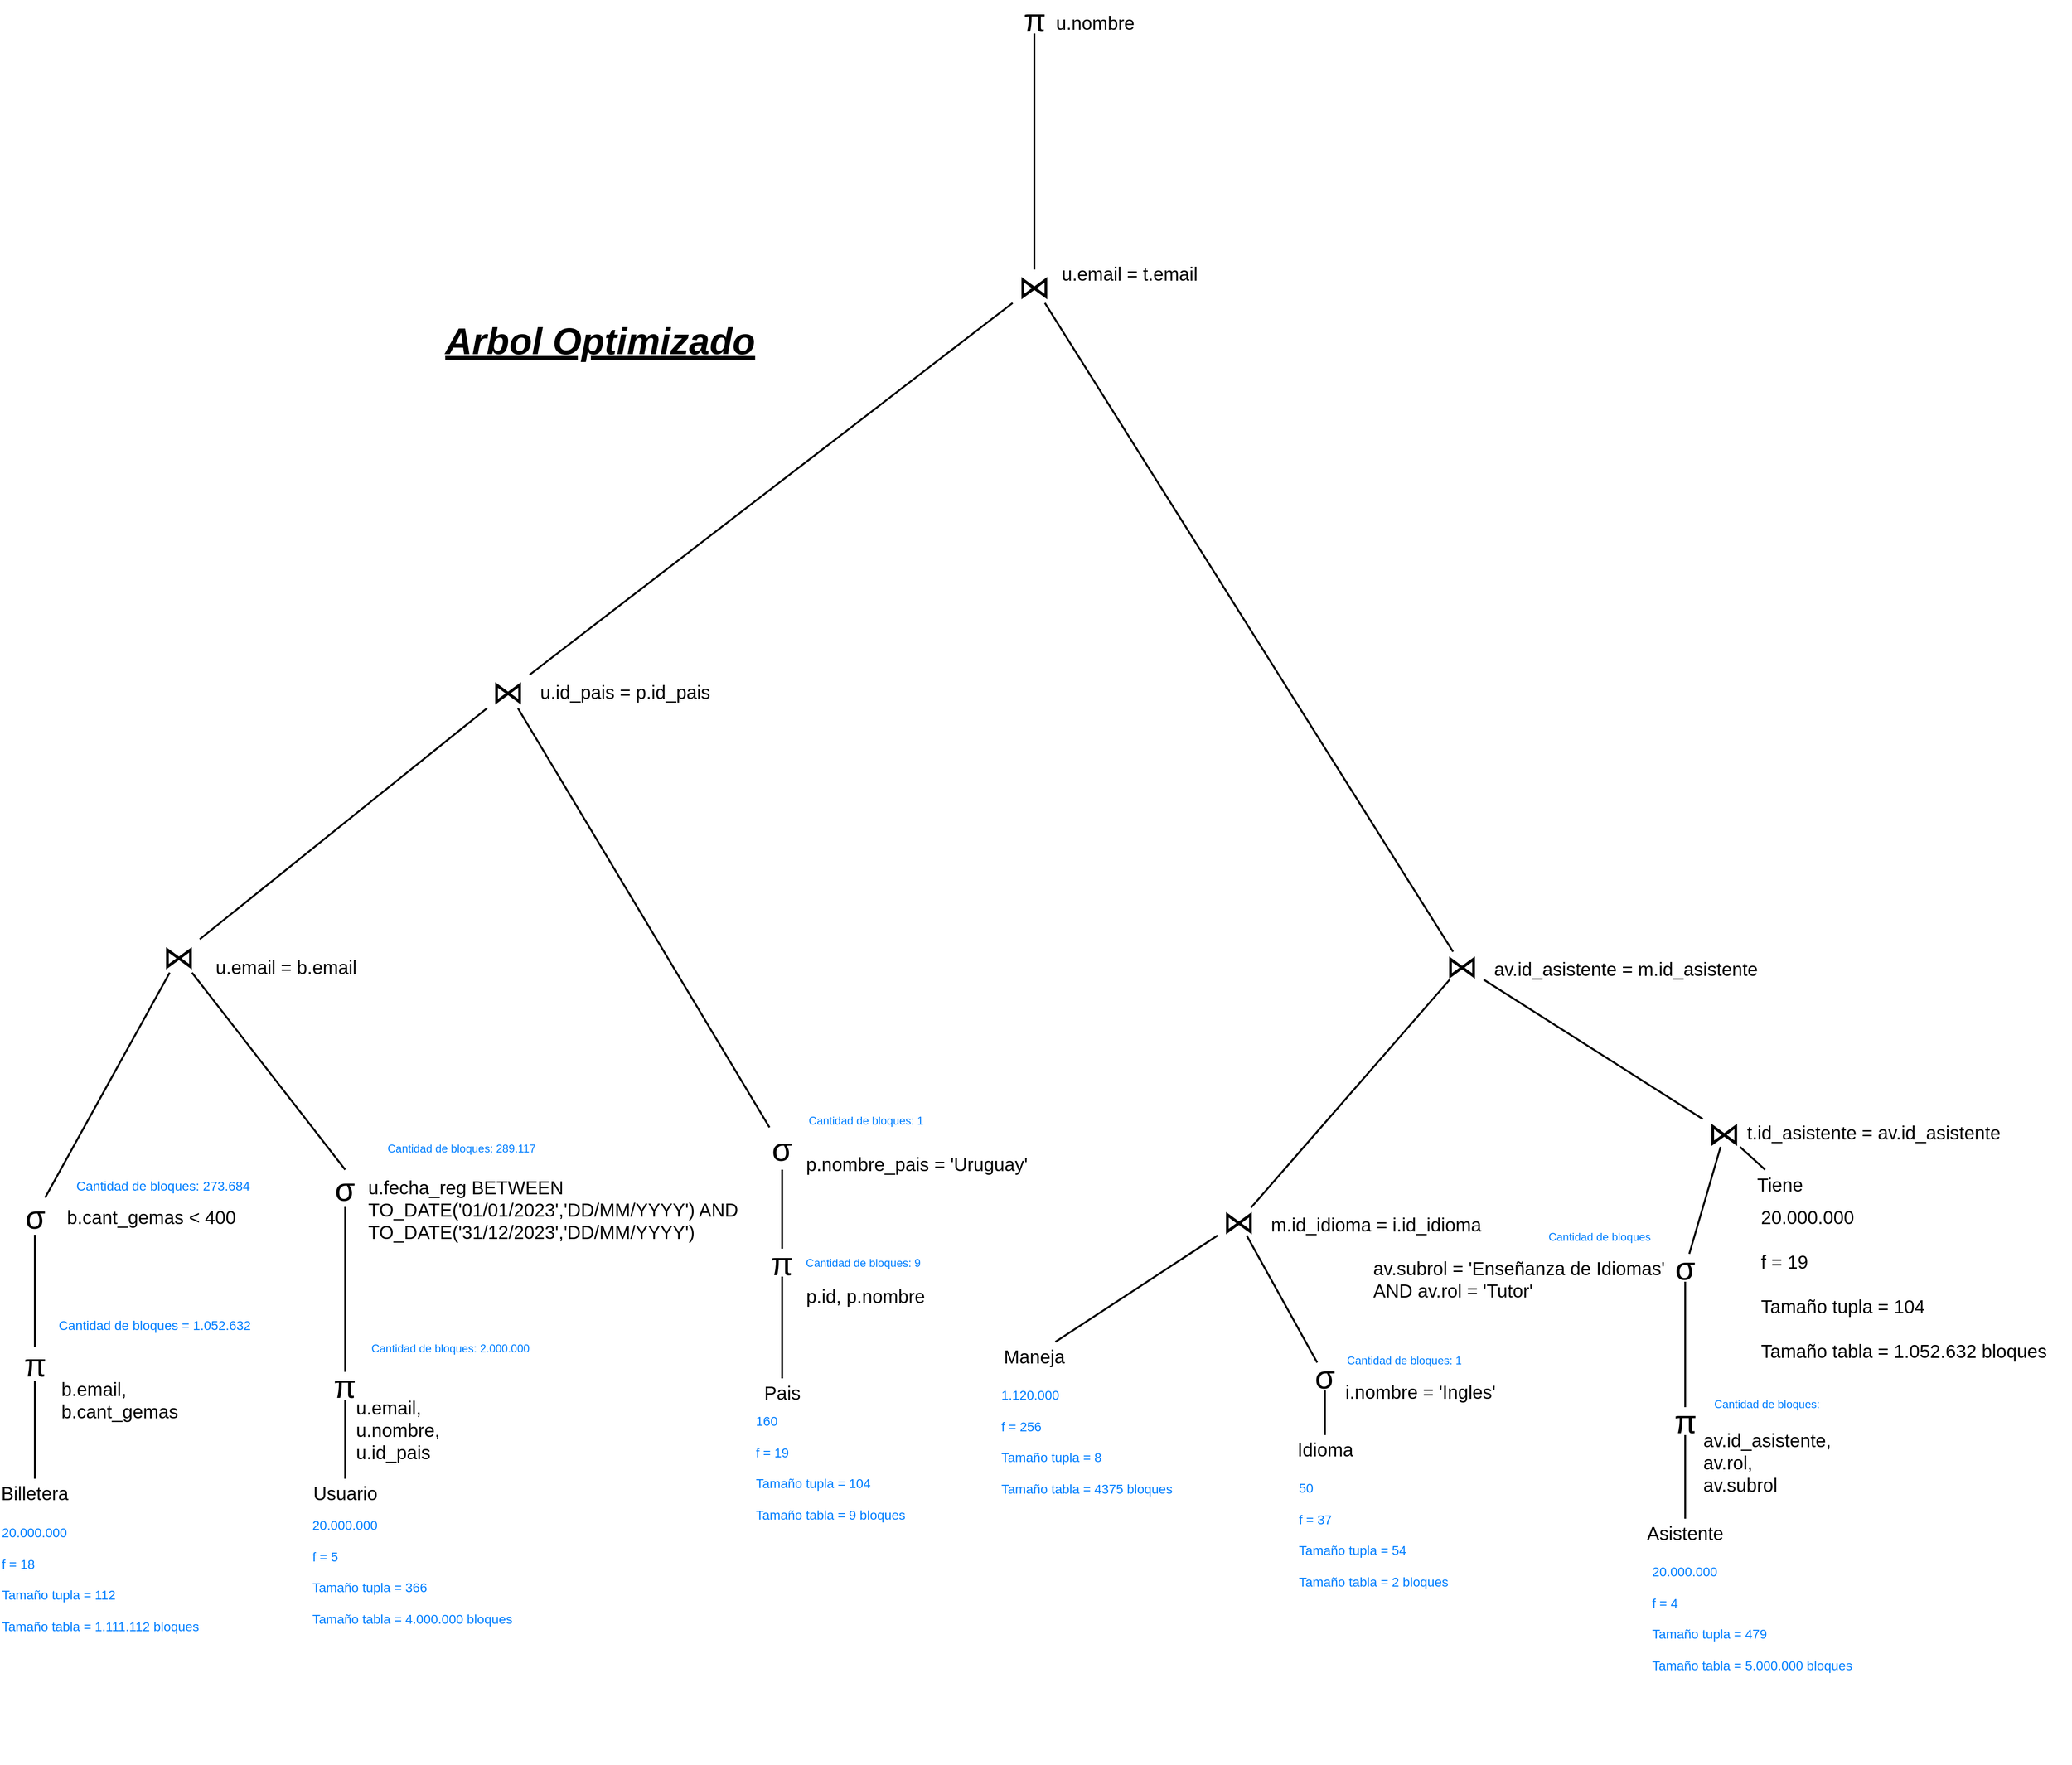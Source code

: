 <mxfile>
    <diagram id="ld3mcQhA281-zXJmEGoM" name="Page-1">
        <mxGraphModel dx="-258" dy="1694" grid="1" gridSize="10" guides="1" tooltips="1" connect="1" arrows="1" fold="1" page="1" pageScale="1" pageWidth="827" pageHeight="1169" math="0" shadow="0">
            <root>
                <mxCell id="0"/>
                <mxCell id="1" parent="0"/>
                <mxCell id="2" style="edgeStyle=none;shape=connector;rounded=1;html=1;labelBackgroundColor=none;strokeWidth=2;fontFamily=Helvetica;fontSize=20;fontColor=default;endArrow=none;endFill=0;exitX=0.5;exitY=0;exitDx=0;exitDy=0;fontStyle=0" parent="1" source="16" target="50" edge="1">
                    <mxGeometry relative="1" as="geometry">
                        <mxPoint x="1638.75" y="705" as="sourcePoint"/>
                        <mxPoint x="1238.75" y="695" as="targetPoint"/>
                    </mxGeometry>
                </mxCell>
                <mxCell id="3" style="rounded=0;orthogonalLoop=1;jettySize=auto;html=1;endArrow=none;endFill=0;labelBackgroundColor=none;fontColor=default;strokeWidth=2;fontSize=20;fontStyle=0" parent="1" source="4" target="13" edge="1">
                    <mxGeometry relative="1" as="geometry">
                        <mxPoint x="1446.25" y="900" as="targetPoint"/>
                    </mxGeometry>
                </mxCell>
                <mxCell id="4" value="Usuario" style="text;html=1;align=center;verticalAlign=middle;whiteSpace=wrap;rounded=0;fontSize=20;labelBackgroundColor=none;strokeWidth=2;fontColor=default;fontStyle=0" parent="1" vertex="1">
                    <mxGeometry x="1408.75" y="995" width="75" height="30" as="geometry"/>
                </mxCell>
                <mxCell id="5" style="edgeStyle=none;shape=connector;rounded=1;html=1;labelBackgroundColor=none;strokeWidth=2;fontFamily=Helvetica;fontSize=20;fontColor=default;endArrow=none;endFill=0;fontStyle=0" parent="1" source="20" target="9" edge="1">
                    <mxGeometry relative="1" as="geometry">
                        <mxPoint x="1948.755" y="767" as="targetPoint"/>
                        <mxPoint x="1975.31" y="816" as="sourcePoint"/>
                    </mxGeometry>
                </mxCell>
                <mxCell id="6" style="rounded=0;orthogonalLoop=1;jettySize=auto;html=1;endArrow=none;endFill=0;labelBackgroundColor=none;fontColor=default;strokeWidth=2;fontSize=20;fontStyle=0" parent="1" source="7" target="18" edge="1">
                    <mxGeometry relative="1" as="geometry">
                        <mxPoint x="1916.25" y="867.5" as="sourcePoint"/>
                    </mxGeometry>
                </mxCell>
                <mxCell id="7" value="Pais" style="text;html=1;align=center;verticalAlign=middle;whiteSpace=wrap;rounded=0;fontSize=20;labelBackgroundColor=none;strokeWidth=2;fontColor=default;fontStyle=0" parent="1" vertex="1">
                    <mxGeometry x="1878.75" y="887" width="75" height="30" as="geometry"/>
                </mxCell>
                <mxCell id="8" style="edgeStyle=none;shape=connector;rounded=1;orthogonalLoop=1;jettySize=auto;html=1;strokeWidth=2;align=center;verticalAlign=middle;fontFamily=Helvetica;fontSize=20;fontColor=default;labelBackgroundColor=none;endArrow=none;endFill=0;fontStyle=0" parent="1" source="9" target="60" edge="1">
                    <mxGeometry relative="1" as="geometry">
                        <mxPoint x="2169.75" y="352.0" as="targetPoint"/>
                    </mxGeometry>
                </mxCell>
                <mxCell id="9" value="&lt;span style=&quot;font-family: sans-serif; text-align: start; font-size: 35px;&quot;&gt;&lt;font style=&quot;font-size: 35px;&quot;&gt;⋈&lt;/font&gt;&lt;/span&gt;" style="text;html=1;align=center;verticalAlign=middle;whiteSpace=wrap;rounded=0;fontSize=35;labelBackgroundColor=none;strokeWidth=2;fontColor=default;fontStyle=0" parent="1" vertex="1">
                    <mxGeometry x="1583.75" y="130" width="75" height="36" as="geometry"/>
                </mxCell>
                <mxCell id="10" value="&lt;span style=&quot;font-family: Helvetica; font-size: 20px; font-style: normal; font-variant-ligatures: normal; font-variant-caps: normal; letter-spacing: normal; orphans: 2; text-align: left; text-indent: 0px; text-transform: none; widows: 2; word-spacing: 0px; -webkit-text-stroke-width: 0px; white-space: normal; text-decoration-thickness: initial; text-decoration-style: initial; text-decoration-color: initial; float: none; display: inline !important;&quot;&gt;u.id_pais = p.id_pais&lt;/span&gt;" style="text;whiteSpace=wrap;html=1;labelBackgroundColor=none;verticalAlign=middle;strokeWidth=2;fontColor=default;fontSize=20;fontStyle=0" parent="1" vertex="1">
                    <mxGeometry x="1654" y="132.5" width="220" height="31" as="geometry"/>
                </mxCell>
                <mxCell id="11" value="&lt;span style=&quot;font-size: 20px;&quot;&gt;u.email,&amp;nbsp;&lt;/span&gt;&lt;div style=&quot;font-size: 20px;&quot;&gt;&lt;span style=&quot;font-size: 20px;&quot;&gt;u.nombre,&amp;nbsp;&lt;/span&gt;&lt;/div&gt;&lt;div style=&quot;font-size: 20px;&quot;&gt;&lt;span style=&quot;font-size: 20px;&quot;&gt;u.id_pais&lt;/span&gt;&lt;/div&gt;" style="text;whiteSpace=wrap;html=1;labelBackgroundColor=none;verticalAlign=top;strokeWidth=2;fontColor=default;fontSize=20;fontStyle=0" parent="1" vertex="1">
                    <mxGeometry x="1456.25" y="900" width="112.5" height="90" as="geometry"/>
                </mxCell>
                <mxCell id="12" style="rounded=0;orthogonalLoop=1;jettySize=auto;html=1;endArrow=none;endFill=0;fontStyle=0;fontSize=20;labelBackgroundColor=none;fontColor=default;strokeWidth=2;" parent="1" source="13" target="16" edge="1">
                    <mxGeometry relative="1" as="geometry"/>
                </mxCell>
                <mxCell id="13" value="&lt;span style=&quot;font-family: Helvetica; font-style: normal; font-variant-ligatures: normal; font-variant-caps: normal; letter-spacing: normal; orphans: 2; text-indent: 0px; text-transform: none; widows: 2; word-spacing: 0px; -webkit-text-stroke-width: 0px; white-space: normal; text-decoration-thickness: initial; text-decoration-style: initial; text-decoration-color: initial; float: none; font-size: 35px; display: inline !important;&quot;&gt;&lt;font style=&quot;font-size: 35px;&quot;&gt;&lt;span style=&quot;font-size: 35px;&quot;&gt;π&lt;/span&gt;&lt;/font&gt;&lt;/span&gt;" style="text;whiteSpace=wrap;html=1;align=center;verticalAlign=middle;fontSize=35;labelBackgroundColor=none;strokeWidth=2;fontColor=default;fontStyle=0" parent="1" vertex="1">
                    <mxGeometry x="1436.25" y="880" width="20" height="30" as="geometry"/>
                </mxCell>
                <mxCell id="14" value="&lt;span style=&quot;font-family: Helvetica; font-size: 20px; font-style: normal; font-variant-ligatures: normal; font-variant-caps: normal; letter-spacing: normal; orphans: 2; text-align: left; text-indent: 0px; text-transform: none; widows: 2; word-spacing: 0px; -webkit-text-stroke-width: 0px; white-space: normal; text-decoration-thickness: initial; text-decoration-style: initial; text-decoration-color: initial; float: none; display: inline !important;&quot;&gt;p.nombre_pais = 'Uruguay'&lt;/span&gt;" style="text;whiteSpace=wrap;html=1;labelBackgroundColor=none;fontSize=20;strokeWidth=2;fontColor=default;fontStyle=0" parent="1" vertex="1">
                    <mxGeometry x="1940" y="638" width="250" height="35" as="geometry"/>
                </mxCell>
                <mxCell id="15" value="&lt;span style=&quot;font-family: Helvetica; font-size: 20px; font-style: normal; font-variant-ligatures: normal; font-variant-caps: normal; letter-spacing: normal; orphans: 2; text-align: left; text-indent: 0px; text-transform: none; widows: 2; word-spacing: 0px; -webkit-text-stroke-width: 0px; white-space: normal; text-decoration-thickness: initial; text-decoration-style: initial; text-decoration-color: initial; float: none; display: inline !important;&quot;&gt;u.fecha_reg BETWEEN TO_DATE('01/01/2023','DD/MM/YYYY') AND TO_DATE('31/12/2023','DD/MM/YYYY')&lt;/span&gt;" style="text;whiteSpace=wrap;html=1;labelBackgroundColor=none;strokeWidth=2;fontColor=default;fontSize=20;fontStyle=0" parent="1" vertex="1">
                    <mxGeometry x="1468.75" y="662.5" width="410" height="100" as="geometry"/>
                </mxCell>
                <mxCell id="16" value="&lt;span style=&quot;font-size: 35px;&quot;&gt;σ &lt;/span&gt;" style="text;html=1;align=center;verticalAlign=middle;whiteSpace=wrap;rounded=0;fontFamily=Helvetica;fontSize=35;labelBackgroundColor=none;strokeWidth=2;fontColor=default;fontStyle=0" parent="1" vertex="1">
                    <mxGeometry x="1416.25" y="662.5" width="60" height="40" as="geometry"/>
                </mxCell>
                <mxCell id="17" style="edgeStyle=none;shape=connector;rounded=0;orthogonalLoop=1;jettySize=auto;html=1;align=center;verticalAlign=middle;fontFamily=Helvetica;fontSize=20;fontColor=default;labelBackgroundColor=none;endArrow=none;endFill=0;strokeWidth=2;fontStyle=0" parent="1" source="18" target="20" edge="1">
                    <mxGeometry relative="1" as="geometry"/>
                </mxCell>
                <mxCell id="18" value="&lt;span style=&quot;font-family: Helvetica; font-style: normal; font-variant-ligatures: normal; font-variant-caps: normal; letter-spacing: normal; orphans: 2; text-indent: 0px; text-transform: none; widows: 2; word-spacing: 0px; -webkit-text-stroke-width: 0px; white-space: normal; text-decoration-thickness: initial; text-decoration-style: initial; text-decoration-color: initial; float: none; font-size: 35px; display: inline !important;&quot;&gt;&lt;font style=&quot;font-size: 35px;&quot;&gt;&lt;span style=&quot;font-size: 35px;&quot;&gt;π&lt;/span&gt;&lt;/font&gt;&lt;/span&gt;" style="text;whiteSpace=wrap;html=1;align=center;verticalAlign=middle;fontSize=35;labelBackgroundColor=none;strokeWidth=2;fontColor=default;fontStyle=0" parent="1" vertex="1">
                    <mxGeometry x="1906.25" y="747.5" width="20" height="30" as="geometry"/>
                </mxCell>
                <mxCell id="19" value="p.id, p.nombre" style="text;html=1;align=center;verticalAlign=middle;whiteSpace=wrap;rounded=0;fontFamily=Helvetica;fontSize=20;labelBackgroundColor=none;strokeWidth=2;fontColor=default;fontStyle=0" parent="1" vertex="1">
                    <mxGeometry x="1926.25" y="783" width="160" height="30" as="geometry"/>
                </mxCell>
                <mxCell id="20" value="&lt;span style=&quot;font-size: 35px;&quot;&gt;σ &lt;/span&gt;" style="text;html=1;align=center;verticalAlign=middle;whiteSpace=wrap;rounded=0;fontFamily=Helvetica;fontSize=35;labelBackgroundColor=none;strokeWidth=2;fontColor=default;fontStyle=0" parent="1" vertex="1">
                    <mxGeometry x="1886.25" y="617" width="60" height="45.5" as="geometry"/>
                </mxCell>
                <mxCell id="21" style="edgeStyle=none;shape=connector;rounded=1;html=1;labelBackgroundColor=none;strokeWidth=2;fontFamily=Helvetica;fontSize=20;fontColor=default;endArrow=none;endFill=0;fontStyle=0" parent="1" source="29" target="27" edge="1">
                    <mxGeometry relative="1" as="geometry">
                        <mxPoint x="2472.75" y="848.25" as="sourcePoint"/>
                        <mxPoint x="2414.847" y="768.25" as="targetPoint"/>
                    </mxGeometry>
                </mxCell>
                <mxCell id="22" style="edgeStyle=none;shape=connector;rounded=1;orthogonalLoop=1;jettySize=auto;html=1;align=center;verticalAlign=middle;fontFamily=Helvetica;fontSize=20;fontColor=default;labelBackgroundColor=none;endArrow=none;endFill=0;strokeWidth=2;fontStyle=0" parent="1" source="23" target="29" edge="1">
                    <mxGeometry relative="1" as="geometry">
                        <mxPoint x="2492.75" y="712.75" as="sourcePoint"/>
                    </mxGeometry>
                </mxCell>
                <mxCell id="23" value="Idioma" style="text;html=1;align=center;verticalAlign=middle;whiteSpace=wrap;rounded=0;fontSize=20;labelBackgroundColor=none;strokeWidth=2;fontColor=default;fontStyle=0" parent="1" vertex="1">
                    <mxGeometry x="2462.5" y="948" width="75" height="30" as="geometry"/>
                </mxCell>
                <mxCell id="24" style="edgeStyle=none;html=1;endArrow=none;endFill=0;strokeWidth=2;fontSize=20;labelBackgroundColor=none;fontColor=default;fontStyle=0" parent="1" source="25" target="27" edge="1">
                    <mxGeometry relative="1" as="geometry">
                        <mxPoint x="2199.75" y="848.25" as="sourcePoint"/>
                    </mxGeometry>
                </mxCell>
                <mxCell id="25" value="Maneja" style="text;html=1;align=center;verticalAlign=middle;whiteSpace=wrap;rounded=0;fontSize=20;labelBackgroundColor=none;strokeWidth=2;fontColor=default;fontStyle=0" parent="1" vertex="1">
                    <mxGeometry x="2149.75" y="847.75" width="75" height="30" as="geometry"/>
                </mxCell>
                <mxCell id="26" style="edgeStyle=none;shape=connector;rounded=1;orthogonalLoop=1;jettySize=auto;html=1;strokeWidth=2;align=center;verticalAlign=middle;fontFamily=Helvetica;fontSize=20;fontColor=default;labelBackgroundColor=none;endArrow=none;endFill=0;fontStyle=0" parent="1" source="27" target="55" edge="1">
                    <mxGeometry relative="1" as="geometry">
                        <mxPoint x="2549.75" y="568" as="targetPoint"/>
                    </mxGeometry>
                </mxCell>
                <mxCell id="27" value="&lt;span style=&quot;font-family: sans-serif; font-size: 35px; text-align: start;&quot;&gt;⋈&lt;/span&gt;" style="text;html=1;align=center;verticalAlign=middle;whiteSpace=wrap;rounded=0;fontSize=35;labelBackgroundColor=none;strokeWidth=2;fontColor=default;fontStyle=0" parent="1" vertex="1">
                    <mxGeometry x="2370" y="703.25" width="75" height="30" as="geometry"/>
                </mxCell>
                <mxCell id="28" value="&lt;span style=&quot;font-family: Helvetica; font-size: 20px; font-style: normal; font-variant-ligatures: normal; font-variant-caps: normal; letter-spacing: normal; orphans: 2; text-align: left; text-indent: 0px; text-transform: none; widows: 2; word-spacing: 0px; -webkit-text-stroke-width: 0px; white-space: normal; text-decoration-thickness: initial; text-decoration-style: initial; text-decoration-color: initial; float: none; display: inline !important;&quot;&gt;i.nombre = 'Ingles'&lt;/span&gt;" style="text;whiteSpace=wrap;html=1;fontFamily=Helvetica;fontSize=20;labelBackgroundColor=none;strokeWidth=2;fontColor=default;fontStyle=0" parent="1" vertex="1">
                    <mxGeometry x="2520" y="883" width="180" height="38" as="geometry"/>
                </mxCell>
                <mxCell id="29" value="&lt;span style=&quot;font-size: 35px;&quot;&gt;σ &lt;/span&gt;" style="text;html=1;align=center;verticalAlign=middle;whiteSpace=wrap;rounded=0;fontFamily=Helvetica;fontSize=35;labelBackgroundColor=none;strokeWidth=2;fontColor=default;fontStyle=0" parent="1" vertex="1">
                    <mxGeometry x="2470" y="870" width="60" height="30" as="geometry"/>
                </mxCell>
                <mxCell id="30" value="&lt;span style=&quot;font-family: Helvetica; font-size: 20px; font-style: normal; font-variant-ligatures: normal; font-variant-caps: normal; letter-spacing: normal; orphans: 2; text-align: left; text-indent: 0px; text-transform: none; widows: 2; word-spacing: 0px; -webkit-text-stroke-width: 0px; white-space: normal; text-decoration-thickness: initial; text-decoration-style: initial; text-decoration-color: initial; float: none; display: inline !important;&quot;&gt;m.id_idioma = i.id_idioma&lt;/span&gt;" style="text;whiteSpace=wrap;html=1;fontFamily=Helvetica;fontSize=20;labelBackgroundColor=none;strokeWidth=2;fontColor=default;fontStyle=0" parent="1" vertex="1">
                    <mxGeometry x="2440" y="703.25" width="260" height="40" as="geometry"/>
                </mxCell>
                <mxCell id="31" style="edgeStyle=none;shape=connector;rounded=1;html=1;labelBackgroundColor=none;strokeWidth=2;fontFamily=Helvetica;fontSize=20;fontColor=default;endArrow=none;endFill=0;fontStyle=0" parent="1" source="32" target="36" edge="1">
                    <mxGeometry relative="1" as="geometry">
                        <mxPoint x="2853.887" y="636" as="targetPoint"/>
                        <mxPoint x="2782.005" y="679" as="sourcePoint"/>
                    </mxGeometry>
                </mxCell>
                <mxCell id="32" value="&lt;span style=&quot;font-size: 35px;&quot;&gt;σ&lt;/span&gt;" style="text;html=1;align=center;verticalAlign=middle;whiteSpace=wrap;rounded=0;fontSize=35;labelBackgroundColor=none;strokeWidth=2;fontColor=default;fontStyle=0" parent="1" vertex="1">
                    <mxGeometry x="2850" y="753" width="75" height="30" as="geometry"/>
                </mxCell>
                <mxCell id="33" style="edgeStyle=none;shape=connector;rounded=1;html=1;labelBackgroundColor=none;strokeWidth=2;fontFamily=Helvetica;fontSize=20;fontColor=default;endArrow=none;endFill=0;fontStyle=0" parent="1" source="34" target="36" edge="1">
                    <mxGeometry relative="1" as="geometry">
                        <mxPoint x="2879.973" y="636" as="targetPoint"/>
                    </mxGeometry>
                </mxCell>
                <mxCell id="34" value="Tiene" style="text;html=1;align=center;verticalAlign=middle;whiteSpace=wrap;rounded=0;fontSize=20;labelBackgroundColor=none;strokeWidth=2;fontColor=default;fontStyle=0" parent="1" vertex="1">
                    <mxGeometry x="2952.43" y="662.5" width="75" height="30" as="geometry"/>
                </mxCell>
                <mxCell id="35" style="edgeStyle=none;shape=connector;rounded=1;orthogonalLoop=1;jettySize=auto;html=1;strokeWidth=2;align=center;verticalAlign=middle;fontFamily=Helvetica;fontSize=20;fontColor=default;labelBackgroundColor=none;endArrow=none;endFill=0;fontStyle=0" parent="1" source="36" target="55" edge="1">
                    <mxGeometry relative="1" as="geometry">
                        <mxPoint x="2769.75" y="518" as="targetPoint"/>
                    </mxGeometry>
                </mxCell>
                <mxCell id="36" value="&lt;span style=&quot;font-family: sans-serif; font-size: 35px; text-align: start;&quot;&gt;⋈&lt;/span&gt;" style="text;html=1;align=center;verticalAlign=middle;whiteSpace=wrap;rounded=0;fontSize=35;labelBackgroundColor=none;strokeWidth=2;fontColor=default;fontStyle=0" parent="1" vertex="1">
                    <mxGeometry x="2892.43" y="608" width="75" height="30" as="geometry"/>
                </mxCell>
                <mxCell id="37" style="edgeStyle=orthogonalEdgeStyle;rounded=0;orthogonalLoop=1;jettySize=auto;html=1;entryX=0.5;entryY=1;entryDx=0;entryDy=0;endArrow=none;endFill=0;strokeWidth=2;labelBackgroundColor=none;fontColor=default;fontSize=20;fontStyle=0" parent="1" source="38" target="32" edge="1">
                    <mxGeometry relative="1" as="geometry"/>
                </mxCell>
                <mxCell id="38" value="&lt;span style=&quot;font-family: Helvetica; font-style: normal; font-variant-ligatures: normal; font-variant-caps: normal; letter-spacing: normal; orphans: 2; text-indent: 0px; text-transform: none; widows: 2; word-spacing: 0px; -webkit-text-stroke-width: 0px; white-space: normal; text-decoration-thickness: initial; text-decoration-style: initial; text-decoration-color: initial; float: none; font-size: 35px; display: inline !important;&quot;&gt;&lt;font style=&quot;font-size: 35px;&quot;&gt;&lt;span style=&quot;font-size: 35px;&quot;&gt;π&lt;/span&gt;&lt;/font&gt;&lt;/span&gt;" style="text;whiteSpace=wrap;html=1;align=center;verticalAlign=middle;fontSize=35;labelBackgroundColor=none;strokeWidth=2;fontColor=default;fontStyle=0" parent="1" vertex="1">
                    <mxGeometry x="2877.5" y="918" width="20" height="30" as="geometry"/>
                </mxCell>
                <mxCell id="39" style="edgeStyle=orthogonalEdgeStyle;rounded=0;orthogonalLoop=1;jettySize=auto;html=1;entryX=0.5;entryY=1;entryDx=0;entryDy=0;endArrow=none;endFill=0;strokeWidth=2;labelBackgroundColor=none;fontColor=default;fontSize=20;fontStyle=0" parent="1" source="40" target="38" edge="1">
                    <mxGeometry relative="1" as="geometry"/>
                </mxCell>
                <mxCell id="40" value="Asistente" style="text;html=1;align=center;verticalAlign=middle;whiteSpace=wrap;rounded=0;fontSize=20;labelBackgroundColor=none;strokeWidth=2;fontColor=default;fontStyle=0" parent="1" vertex="1">
                    <mxGeometry x="2850" y="1038" width="75" height="30" as="geometry"/>
                </mxCell>
                <UserObject label="&lt;span style=&quot;font-family: Helvetica; font-size: 20px; font-style: normal; font-variant-ligatures: normal; font-variant-caps: normal; letter-spacing: normal; orphans: 2; text-align: left; text-indent: 0px; text-transform: none; widows: 2; word-spacing: 0px; -webkit-text-stroke-width: 0px; white-space: normal; text-decoration-thickness: initial; text-decoration-style: initial; text-decoration-color: initial; float: none; display: inline !important;&quot;&gt;av.subrol = 'Enseñanza de Idiomas' AND&amp;nbsp;&lt;/span&gt;&lt;span style=&quot;font-size: 20px;&quot;&gt;av.rol = 'Tutor'&lt;/span&gt;" link="&lt;span style=&quot;color: rgb(0, 0, 0); font-family: Helvetica; font-size: 20px; font-style: normal; font-variant-ligatures: normal; font-variant-caps: normal; font-weight: 400; letter-spacing: normal; orphans: 2; text-align: left; text-indent: 0px; text-transform: none; widows: 2; word-spacing: 0px; -webkit-text-stroke-width: 0px; white-space: normal; background-color: rgb(251, 251, 251); text-decoration-thickness: initial; text-decoration-style: initial; text-decoration-color: initial; display: inline !important; float: none;&quot;&gt;av.subrol = 'Enseñanza de Idiomas' AND&lt;/span&gt;" id="41">
                    <mxCell style="text;whiteSpace=wrap;html=1;labelBackgroundColor=none;strokeWidth=2;fontColor=default;fontSize=20;fontStyle=0" parent="1" vertex="1">
                        <mxGeometry x="2550" y="750" width="360" height="71" as="geometry"/>
                    </mxCell>
                </UserObject>
                <mxCell id="42" value="&lt;span style=&quot;font-family: Helvetica; font-size: 20px; font-style: normal; font-variant-ligatures: normal; font-variant-caps: normal; letter-spacing: normal; orphans: 2; text-align: left; text-indent: 0px; text-transform: none; widows: 2; word-spacing: 0px; -webkit-text-stroke-width: 0px; white-space: normal; text-decoration-thickness: initial; text-decoration-style: initial; text-decoration-color: initial; float: none; display: inline !important;&quot;&gt;t.id_asistente = av.id_asistente&amp;nbsp;&lt;/span&gt;" style="text;whiteSpace=wrap;html=1;labelBackgroundColor=none;strokeWidth=2;fontColor=default;fontSize=20;fontStyle=0" parent="1" vertex="1">
                    <mxGeometry x="2952.43" y="604" width="350" height="30" as="geometry"/>
                </mxCell>
                <mxCell id="43" value="&lt;span style=&quot;font-family: Helvetica; font-size: 20px; font-style: normal; font-variant-ligatures: normal; font-variant-caps: normal; letter-spacing: normal; orphans: 2; text-align: left; text-indent: 0px; text-transform: none; widows: 2; word-spacing: 0px; -webkit-text-stroke-width: 0px; white-space: normal; text-decoration-thickness: initial; text-decoration-style: initial; text-decoration-color: initial; float: none; display: inline !important;&quot;&gt;av.id_asistente,&lt;/span&gt;&lt;div style=&quot;font-size: 20px;&quot;&gt;&lt;span style=&quot;font-family: Helvetica; font-size: 20px; font-style: normal; font-variant-ligatures: normal; font-variant-caps: normal; letter-spacing: normal; orphans: 2; text-align: left; text-indent: 0px; text-transform: none; widows: 2; word-spacing: 0px; -webkit-text-stroke-width: 0px; white-space: normal; text-decoration-thickness: initial; text-decoration-style: initial; text-decoration-color: initial; float: none; display: inline !important;&quot;&gt;av.rol,&lt;div style=&quot;font-size: 20px;&quot;&gt;&lt;span style=&quot;font-size: 20px;&quot;&gt;av.subrol&lt;/span&gt;&lt;/div&gt;&lt;/span&gt;&lt;/div&gt;" style="text;whiteSpace=wrap;html=1;labelBackgroundColor=none;strokeWidth=2;fontColor=default;fontSize=20;fontStyle=0" parent="1" vertex="1">
                    <mxGeometry x="2904.75" y="935" width="140.25" height="90" as="geometry"/>
                </mxCell>
                <mxCell id="44" value="Billetera" style="text;html=1;align=center;verticalAlign=middle;whiteSpace=wrap;rounded=0;fontSize=20;labelBackgroundColor=none;strokeWidth=2;fontColor=default;fontStyle=0" parent="1" vertex="1">
                    <mxGeometry x="1075" y="995" width="75" height="30" as="geometry"/>
                </mxCell>
                <mxCell id="45" style="rounded=0;orthogonalLoop=1;jettySize=auto;html=1;endArrow=none;endFill=0;labelBackgroundColor=none;fontColor=default;strokeWidth=2;fontSize=20;fontStyle=0" parent="1" source="44" target="47" edge="1">
                    <mxGeometry relative="1" as="geometry">
                        <mxPoint x="1115.63" y="980" as="sourcePoint"/>
                        <mxPoint x="1115.63" y="895" as="targetPoint"/>
                    </mxGeometry>
                </mxCell>
                <mxCell id="46" style="edgeStyle=none;shape=connector;rounded=1;orthogonalLoop=1;jettySize=auto;html=1;strokeWidth=2;align=center;verticalAlign=middle;fontFamily=Helvetica;fontSize=20;fontColor=default;labelBackgroundColor=none;endArrow=none;endFill=0;fontStyle=0" parent="1" source="47" target="52" edge="1">
                    <mxGeometry relative="1" as="geometry"/>
                </mxCell>
                <mxCell id="47" value="&lt;span style=&quot;font-family: Helvetica; font-style: normal; font-variant-ligatures: normal; font-variant-caps: normal; letter-spacing: normal; orphans: 2; text-indent: 0px; text-transform: none; widows: 2; word-spacing: 0px; -webkit-text-stroke-width: 0px; white-space: normal; text-decoration-thickness: initial; text-decoration-style: initial; text-decoration-color: initial; float: none; font-size: 35px; display: inline !important;&quot;&gt;&lt;font style=&quot;font-size: 35px;&quot;&gt;&lt;span style=&quot;font-size: 35px;&quot;&gt;π&lt;/span&gt;&lt;/font&gt;&lt;/span&gt;" style="text;whiteSpace=wrap;html=1;align=center;verticalAlign=middle;fontSize=35;labelBackgroundColor=none;strokeWidth=2;fontColor=default;fontStyle=0" parent="1" vertex="1">
                    <mxGeometry x="1098.75" y="853.5" width="27.5" height="36.5" as="geometry"/>
                </mxCell>
                <mxCell id="48" value="&lt;span style=&quot;font-size: 20px;&quot;&gt;b.email,&lt;/span&gt;&lt;div style=&quot;font-size: 20px;&quot;&gt;&lt;span style=&quot;font-size: 20px;&quot;&gt;b.cant_gemas&lt;/span&gt;&lt;/div&gt;" style="text;whiteSpace=wrap;html=1;labelBackgroundColor=none;verticalAlign=top;strokeWidth=2;fontColor=default;fontSize=20;fontStyle=0" parent="1" vertex="1">
                    <mxGeometry x="1138.75" y="880" width="112.5" height="90" as="geometry"/>
                </mxCell>
                <mxCell id="49" style="edgeStyle=none;shape=connector;rounded=1;orthogonalLoop=1;jettySize=auto;html=1;strokeWidth=2;align=center;verticalAlign=middle;fontFamily=Helvetica;fontSize=20;fontColor=default;labelBackgroundColor=none;endArrow=none;endFill=0;fontStyle=0" parent="1" source="50" target="9" edge="1">
                    <mxGeometry relative="1" as="geometry"/>
                </mxCell>
                <mxCell id="50" value="&lt;span style=&quot;font-family: sans-serif; text-align: start; font-size: 35px;&quot;&gt;&lt;font style=&quot;font-size: 35px;&quot;&gt;⋈&lt;/font&gt;&lt;/span&gt;" style="text;html=1;align=center;verticalAlign=middle;whiteSpace=wrap;rounded=0;fontSize=35;labelBackgroundColor=none;strokeWidth=2;fontColor=default;fontStyle=0" parent="1" vertex="1">
                    <mxGeometry x="1230" y="414.5" width="75" height="36" as="geometry"/>
                </mxCell>
                <mxCell id="51" style="edgeStyle=none;shape=connector;rounded=1;orthogonalLoop=1;jettySize=auto;html=1;strokeWidth=2;align=center;verticalAlign=middle;fontFamily=Helvetica;fontSize=20;fontColor=default;labelBackgroundColor=none;endArrow=none;endFill=0;fontStyle=0" parent="1" source="52" target="50" edge="1">
                    <mxGeometry relative="1" as="geometry"/>
                </mxCell>
                <mxCell id="52" value="&lt;span style=&quot;font-size: 35px;&quot;&gt;σ &lt;/span&gt;" style="text;html=1;align=center;verticalAlign=middle;whiteSpace=wrap;rounded=0;fontFamily=Helvetica;fontSize=35;labelBackgroundColor=none;strokeWidth=2;fontColor=default;fontStyle=0" parent="1" vertex="1">
                    <mxGeometry x="1082.5" y="692.5" width="60" height="40" as="geometry"/>
                </mxCell>
                <mxCell id="53" value="&lt;span style=&quot;font-family: Helvetica; font-size: 20px; font-style: normal; font-variant-ligatures: normal; font-variant-caps: normal; letter-spacing: normal; orphans: 2; text-align: left; text-indent: 0px; text-transform: none; widows: 2; word-spacing: 0px; -webkit-text-stroke-width: 0px; white-space: normal; text-decoration-thickness: initial; text-decoration-style: initial; text-decoration-color: initial; float: none; display: inline !important;&quot;&gt;b.cant_gemas &amp;lt; 400&lt;/span&gt;" style="text;whiteSpace=wrap;html=1;strokeWidth=2;fontColor=default;labelBackgroundColor=none;fontSize=20;fontStyle=0" parent="1" vertex="1">
                    <mxGeometry x="1145" y="695" width="245" height="43" as="geometry"/>
                </mxCell>
                <mxCell id="54" style="edgeStyle=none;shape=connector;rounded=1;orthogonalLoop=1;jettySize=auto;html=1;strokeWidth=2;align=center;verticalAlign=middle;fontFamily=Helvetica;fontSize=20;fontColor=default;labelBackgroundColor=none;endArrow=none;endFill=0;fontStyle=0" parent="1" source="55" target="60" edge="1">
                    <mxGeometry relative="1" as="geometry"/>
                </mxCell>
                <mxCell id="55" value="&lt;span style=&quot;font-family: sans-serif; font-size: 35px; text-align: start;&quot;&gt;⋈&lt;/span&gt;" style="text;html=1;align=center;verticalAlign=middle;whiteSpace=wrap;rounded=0;fontSize=35;labelBackgroundColor=none;strokeWidth=2;fontColor=default;fontStyle=0" parent="1" vertex="1">
                    <mxGeometry x="2609.75" y="428" width="75" height="30" as="geometry"/>
                </mxCell>
                <mxCell id="56" value="&lt;span style=&quot;font-family: Helvetica; font-size: 20px; font-style: normal; font-variant-ligatures: normal; font-variant-caps: normal; letter-spacing: normal; orphans: 2; text-align: left; text-indent: 0px; text-transform: none; widows: 2; word-spacing: 0px; -webkit-text-stroke-width: 0px; white-space: normal; text-decoration-thickness: initial; text-decoration-style: initial; text-decoration-color: initial; float: none; display: inline !important;&quot;&gt;av.id_asistente = m.id_asistente&lt;/span&gt;" style="text;whiteSpace=wrap;html=1;fontFamily=Helvetica;fontSize=20;labelBackgroundColor=none;strokeWidth=2;fontColor=default;fontStyle=0" parent="1" vertex="1">
                    <mxGeometry x="2679.75" y="428" width="320" height="34" as="geometry"/>
                </mxCell>
                <mxCell id="57" value="&lt;span style=&quot;font-family: Helvetica; font-size: 20px; font-style: normal; font-variant-ligatures: normal; font-variant-caps: normal; letter-spacing: normal; orphans: 2; text-align: left; text-indent: 0px; text-transform: none; widows: 2; word-spacing: 0px; -webkit-text-stroke-width: 0px; white-space: normal; text-decoration-thickness: initial; text-decoration-style: initial; text-decoration-color: initial; float: none; display: inline !important;&quot;&gt;u.email = b.email&lt;/span&gt;" style="text;whiteSpace=wrap;html=1;fontFamily=Helvetica;fontSize=20;labelBackgroundColor=none;strokeWidth=2;fontColor=default;fontStyle=0" parent="1" vertex="1">
                    <mxGeometry x="1305" y="425.5" width="190" height="50" as="geometry"/>
                </mxCell>
                <mxCell id="58" value="&lt;span style=&quot;font-family: Helvetica; font-size: 20px; font-style: normal; font-variant-ligatures: normal; font-variant-caps: normal; letter-spacing: normal; orphans: 2; text-align: left; text-indent: 0px; text-transform: none; widows: 2; word-spacing: 0px; -webkit-text-stroke-width: 0px; white-space: normal; text-decoration-thickness: initial; text-decoration-style: initial; text-decoration-color: initial; float: none; display: inline !important;&quot;&gt;u.email = t.email&lt;/span&gt;&lt;br style=&quot;forced-color-adjust: none; font-family: Helvetica; font-size: 20px; font-style: normal; font-variant-ligatures: normal; font-variant-caps: normal; letter-spacing: normal; orphans: 2; text-align: left; text-indent: 0px; text-transform: none; widows: 2; word-spacing: 0px; -webkit-text-stroke-width: 0px; white-space: normal; text-decoration-thickness: initial; text-decoration-style: initial; text-decoration-color: initial;&quot;&gt;" style="text;whiteSpace=wrap;html=1;fontFamily=Helvetica;fontSize=20;labelBackgroundColor=none;strokeWidth=2;fontColor=default;fontStyle=0" parent="1" vertex="1">
                    <mxGeometry x="2215" y="-320" width="180" height="50" as="geometry"/>
                </mxCell>
                <mxCell id="59" style="edgeStyle=none;shape=connector;rounded=1;orthogonalLoop=1;jettySize=auto;html=1;strokeWidth=2;align=center;verticalAlign=middle;fontFamily=Helvetica;fontSize=20;fontColor=default;labelBackgroundColor=none;endArrow=none;endFill=0;fontStyle=0" parent="1" source="60" target="61" edge="1">
                    <mxGeometry relative="1" as="geometry">
                        <mxPoint x="2187.5" y="-520" as="targetPoint"/>
                    </mxGeometry>
                </mxCell>
                <mxCell id="60" value="&lt;span style=&quot;font-family: sans-serif; text-align: start; font-size: 35px;&quot;&gt;&lt;font style=&quot;font-size: 35px;&quot;&gt;⋈&lt;/font&gt;&lt;/span&gt;" style="text;html=1;align=center;verticalAlign=middle;whiteSpace=wrap;rounded=0;fontSize=35;labelBackgroundColor=none;strokeWidth=2;fontColor=default;fontStyle=0" parent="1" vertex="1">
                    <mxGeometry x="2150" y="-306" width="75" height="36" as="geometry"/>
                </mxCell>
                <mxCell id="61" value="π " style="text;html=1;align=center;verticalAlign=middle;whiteSpace=wrap;rounded=0;labelBackgroundColor=none;fontFamily=Helvetica;fontSize=35;strokeWidth=2;fontColor=default;fontStyle=0" parent="1" vertex="1">
                    <mxGeometry x="2157.5" y="-590" width="60" height="30" as="geometry"/>
                </mxCell>
                <mxCell id="62" value="u.nombre" style="text;html=1;align=center;verticalAlign=middle;whiteSpace=wrap;rounded=0;labelBackgroundColor=none;fontFamily=Helvetica;fontSize=20;strokeWidth=2;fontColor=default;fontStyle=0" parent="1" vertex="1">
                    <mxGeometry x="2222.5" y="-587.5" width="60" height="30" as="geometry"/>
                </mxCell>
                <mxCell id="63" value="&lt;font style=&quot;font-size: 40px;&quot;&gt;Arbol Optimizado&lt;/font&gt;" style="text;html=1;align=center;verticalAlign=middle;resizable=0;points=[];autosize=1;fontStyle=7;labelBackgroundColor=none;strokeWidth=2;fontColor=default;fontSize=40;" parent="1" vertex="1">
                    <mxGeometry x="1540" y="-260" width="360" height="60" as="geometry"/>
                </mxCell>
                <mxCell id="64" value="&lt;font style=&quot;font-size: 14px;&quot;&gt;20.000.000&lt;br style=&quot;font-size: 14px;&quot;&gt;&lt;br style=&quot;font-size: 14px;&quot;&gt;f = 18&lt;br style=&quot;font-size: 14px;&quot;&gt;&lt;br style=&quot;font-size: 14px;&quot;&gt;Tamaño tupla = 112&lt;br style=&quot;font-size: 14px;&quot;&gt;&lt;br style=&quot;font-size: 14px;&quot;&gt;Tamaño tabla = 1.111.112 bloques&lt;br style=&quot;font-size: 14px;&quot;&gt;&lt;/font&gt;" style="text;html=1;strokeColor=none;fillColor=none;align=left;verticalAlign=top;whiteSpace=wrap;rounded=0;fontColor=#007FFF;fontSize=14;" parent="1" vertex="1">
                    <mxGeometry x="1075" y="1038" width="315" height="222" as="geometry"/>
                </mxCell>
                <mxCell id="65" value="&lt;font style=&quot;font-size: 14px;&quot;&gt;20.000.000&lt;br style=&quot;font-size: 14px;&quot;&gt;&lt;br style=&quot;font-size: 14px;&quot;&gt;f = 5&lt;br style=&quot;font-size: 14px;&quot;&gt;&lt;br style=&quot;font-size: 14px;&quot;&gt;Tamaño tupla = 366&lt;br style=&quot;font-size: 14px;&quot;&gt;&lt;br style=&quot;font-size: 14px;&quot;&gt;Tamaño tabla = 4.000.000 bloques&lt;br style=&quot;font-size: 14px;&quot;&gt;&lt;/font&gt;" style="text;html=1;strokeColor=none;fillColor=none;align=left;verticalAlign=top;whiteSpace=wrap;rounded=0;fontColor=#007FFF;fontSize=14;" parent="1" vertex="1">
                    <mxGeometry x="1408.75" y="1030" width="331.25" height="222" as="geometry"/>
                </mxCell>
                <mxCell id="66" value="&lt;font style=&quot;font-size: 14px;&quot;&gt;160&lt;br style=&quot;font-size: 14px;&quot;&gt;&lt;br style=&quot;font-size: 14px;&quot;&gt;f = 19&lt;br style=&quot;font-size: 14px;&quot;&gt;&lt;br style=&quot;font-size: 14px;&quot;&gt;Tamaño tupla = 104&lt;br style=&quot;font-size: 14px;&quot;&gt;&lt;br style=&quot;font-size: 14px;&quot;&gt;Tamaño tabla = 9 bloques&lt;br style=&quot;font-size: 14px;&quot;&gt;&lt;/font&gt;" style="text;html=1;strokeColor=none;fillColor=none;align=left;verticalAlign=top;whiteSpace=wrap;rounded=0;fontColor=#007FFF;fontSize=14;" parent="1" vertex="1">
                    <mxGeometry x="1885.63" y="918" width="331.25" height="222" as="geometry"/>
                </mxCell>
                <mxCell id="67" value="&lt;font style=&quot;font-size: 14px;&quot;&gt;1.120.000&lt;br style=&quot;font-size: 14px;&quot;&gt;&lt;br style=&quot;font-size: 14px;&quot;&gt;f = 256&lt;br style=&quot;font-size: 14px;&quot;&gt;&lt;br style=&quot;font-size: 14px;&quot;&gt;Tamaño tupla = 8&lt;br style=&quot;font-size: 14px;&quot;&gt;&lt;br style=&quot;font-size: 14px;&quot;&gt;Tamaño tabla = 4375 bloques&lt;br style=&quot;font-size: 14px;&quot;&gt;&lt;/font&gt;" style="text;html=1;strokeColor=none;fillColor=none;align=left;verticalAlign=top;whiteSpace=wrap;rounded=0;fontColor=#007FFF;fontStyle=0;fontSize=14;" parent="1" vertex="1">
                    <mxGeometry x="2150" y="890" width="331.25" height="222" as="geometry"/>
                </mxCell>
                <mxCell id="69" value="&lt;font style=&quot;font-size: 14px;&quot;&gt;50&lt;br style=&quot;font-size: 14px;&quot;&gt;&lt;br style=&quot;font-size: 14px;&quot;&gt;f = 37&lt;br style=&quot;font-size: 14px;&quot;&gt;&lt;br style=&quot;font-size: 14px;&quot;&gt;Tamaño tupla = 54&lt;br style=&quot;font-size: 14px;&quot;&gt;&lt;br style=&quot;font-size: 14px;&quot;&gt;Tamaño tabla = 2 bloques&lt;br style=&quot;font-size: 14px;&quot;&gt;&lt;/font&gt;" style="text;html=1;strokeColor=none;fillColor=none;align=left;verticalAlign=top;whiteSpace=wrap;rounded=0;fontColor=#007FFF;fontSize=14;" parent="1" vertex="1">
                    <mxGeometry x="2470" y="990" width="331.25" height="222" as="geometry"/>
                </mxCell>
                <mxCell id="70" value="&lt;font style=&quot;font-size: 14px;&quot;&gt;20.000.000&lt;br style=&quot;font-size: 14px;&quot;&gt;&lt;br style=&quot;font-size: 14px;&quot;&gt;f = 4&lt;br style=&quot;font-size: 14px;&quot;&gt;&lt;br style=&quot;font-size: 14px;&quot;&gt;Tamaño tupla = 479&lt;br style=&quot;font-size: 14px;&quot;&gt;&lt;br style=&quot;font-size: 14px;&quot;&gt;Tamaño tabla = 5.000.000 bloques&lt;br style=&quot;font-size: 14px;&quot;&gt;&lt;/font&gt;" style="text;html=1;strokeColor=none;fillColor=none;align=left;verticalAlign=top;whiteSpace=wrap;rounded=0;fontColor=#007FFF;fontSize=14;" parent="1" vertex="1">
                    <mxGeometry x="2850" y="1080" width="331.25" height="222" as="geometry"/>
                </mxCell>
                <mxCell id="71" value="&lt;font style=&quot;font-size: 20px;&quot;&gt;20.000.000&lt;br&gt;&lt;br&gt;f = 19&lt;br&gt;&lt;br&gt;Tamaño tupla = 104&lt;br&gt;&lt;br&gt;Tamaño tabla = 1.052.632 bloques&lt;br&gt;&lt;/font&gt;" style="text;html=1;strokeColor=none;fillColor=none;align=left;verticalAlign=top;whiteSpace=wrap;rounded=0;" parent="1" vertex="1">
                    <mxGeometry x="2967.43" y="695" width="331.25" height="222" as="geometry"/>
                </mxCell>
                <mxCell id="72" value="Cantidad de bloques = 1.052.632" style="text;html=1;align=center;verticalAlign=middle;resizable=0;points=[];autosize=1;strokeColor=none;fillColor=none;fontSize=14;fontFamily=Helvetica;fontColor=#007FFF;" parent="1" vertex="1">
                    <mxGeometry x="1126" y="815" width="230" height="30" as="geometry"/>
                </mxCell>
                <mxCell id="73" value="Cantidad de bloques: 273.684" style="text;html=1;align=center;verticalAlign=middle;resizable=0;points=[];autosize=1;strokeColor=none;fillColor=none;fontSize=14;fontFamily=Helvetica;fontColor=#007FFF;" parent="1" vertex="1">
                    <mxGeometry x="1145" y="665" width="210" height="30" as="geometry"/>
                </mxCell>
                <mxCell id="74" value="Cantidad de bloques: 2.000.000" style="text;html=1;align=center;verticalAlign=middle;resizable=0;points=[];autosize=1;strokeColor=none;fillColor=none;fontColor=#007FFF;" vertex="1" parent="1">
                    <mxGeometry x="1464" y="840" width="190" height="30" as="geometry"/>
                </mxCell>
                <mxCell id="75" value="Cantidad de bloques: 289.117" style="text;html=1;align=center;verticalAlign=middle;resizable=0;points=[];autosize=1;strokeColor=none;fillColor=none;fontColor=#007FFF;" vertex="1" parent="1">
                    <mxGeometry x="1481.25" y="624.75" width="180" height="30" as="geometry"/>
                </mxCell>
                <mxCell id="76" value="Cantidad de bloques: 9" style="text;html=1;align=center;verticalAlign=middle;resizable=0;points=[];autosize=1;strokeColor=none;fillColor=none;fontColor=#007FFF;" vertex="1" parent="1">
                    <mxGeometry x="1928" y="747.5" width="150" height="30" as="geometry"/>
                </mxCell>
                <mxCell id="77" value="Cantidad de bloques: 1" style="text;html=1;align=center;verticalAlign=middle;resizable=0;points=[];autosize=1;strokeColor=none;fillColor=none;fontColor=#007FFF;" vertex="1" parent="1">
                    <mxGeometry x="1931.25" y="594.75" width="150" height="30" as="geometry"/>
                </mxCell>
                <mxCell id="78" value="Cantidad de bloques: 1" style="text;html=1;align=center;verticalAlign=middle;resizable=0;points=[];autosize=1;strokeColor=none;fillColor=none;fontColor=#007FFF;" vertex="1" parent="1">
                    <mxGeometry x="2510" y="853" width="150" height="30" as="geometry"/>
                </mxCell>
                <mxCell id="79" value="Cantidad de bloques" style="text;html=1;align=center;verticalAlign=middle;resizable=0;points=[];autosize=1;strokeColor=none;fillColor=none;fontColor=#007FFF;" vertex="1" parent="1">
                    <mxGeometry x="2730" y="720" width="130" height="30" as="geometry"/>
                </mxCell>
                <mxCell id="80" value="Cantidad de bloques:" style="text;html=1;align=center;verticalAlign=middle;resizable=0;points=[];autosize=1;strokeColor=none;fillColor=none;fontColor=#007FFF;" vertex="1" parent="1">
                    <mxGeometry x="2905" y="900" width="140" height="30" as="geometry"/>
                </mxCell>
            </root>
        </mxGraphModel>
    </diagram>
</mxfile>
